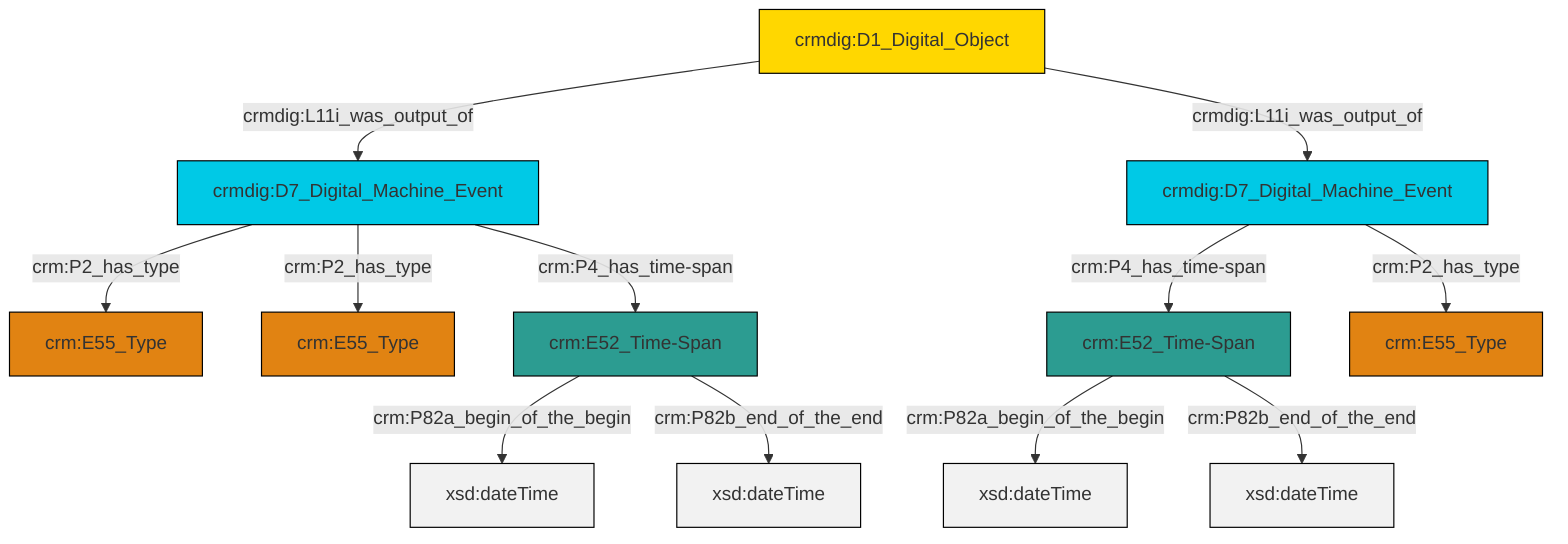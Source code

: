 graph TD
classDef Literal fill:#f2f2f2,stroke:#000000;
classDef CRM_Entity fill:#FFFFFF,stroke:#000000;
classDef Temporal_Entity fill:#00C9E6, stroke:#000000;
classDef Type fill:#E18312, stroke:#000000;
classDef Time-Span fill:#2C9C91, stroke:#000000;
classDef Appellation fill:#FFEB7F, stroke:#000000;
classDef Place fill:#008836, stroke:#000000;
classDef Persistent_Item fill:#B266B2, stroke:#000000;
classDef Conceptual_Object fill:#FFD700, stroke:#000000;
classDef Physical_Thing fill:#D2B48C, stroke:#000000;
classDef Actor fill:#f58aad, stroke:#000000;
classDef PC_Classes fill:#4ce600, stroke:#000000;
classDef Multi fill:#cccccc,stroke:#000000;

2["crmdig:D1_Digital_Object"]:::Conceptual_Object -->|crmdig:L11i_was_output_of| 0["crmdig:D7_Digital_Machine_Event"]:::Temporal_Entity
3["crmdig:D7_Digital_Machine_Event"]:::Temporal_Entity -->|crm:P4_has_time-span| 5["crm:E52_Time-Span"]:::Time-Span
0["crmdig:D7_Digital_Machine_Event"]:::Temporal_Entity -->|crm:P2_has_type| 7["crm:E55_Type"]:::Type
2["crmdig:D1_Digital_Object"]:::Conceptual_Object -->|crmdig:L11i_was_output_of| 3["crmdig:D7_Digital_Machine_Event"]:::Temporal_Entity
5["crm:E52_Time-Span"]:::Time-Span -->|crm:P82a_begin_of_the_begin| 10[xsd:dateTime]:::Literal
0["crmdig:D7_Digital_Machine_Event"]:::Temporal_Entity -->|crm:P2_has_type| 12["crm:E55_Type"]:::Type
8["crm:E52_Time-Span"]:::Time-Span -->|crm:P82a_begin_of_the_begin| 14[xsd:dateTime]:::Literal
8["crm:E52_Time-Span"]:::Time-Span -->|crm:P82b_end_of_the_end| 16[xsd:dateTime]:::Literal
0["crmdig:D7_Digital_Machine_Event"]:::Temporal_Entity -->|crm:P4_has_time-span| 8["crm:E52_Time-Span"]:::Time-Span
3["crmdig:D7_Digital_Machine_Event"]:::Temporal_Entity -->|crm:P2_has_type| 17["crm:E55_Type"]:::Type
5["crm:E52_Time-Span"]:::Time-Span -->|crm:P82b_end_of_the_end| 21[xsd:dateTime]:::Literal